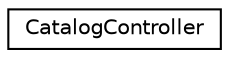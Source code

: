 digraph G
{
  edge [fontname="Helvetica",fontsize="10",labelfontname="Helvetica",labelfontsize="10"];
  node [fontname="Helvetica",fontsize="10",shape=record];
  rankdir="LR";
  Node1 [label="CatalogController",height=0.2,width=0.4,color="black", fillcolor="white", style="filled",URL="$interface_catalog_controller.html"];
}
